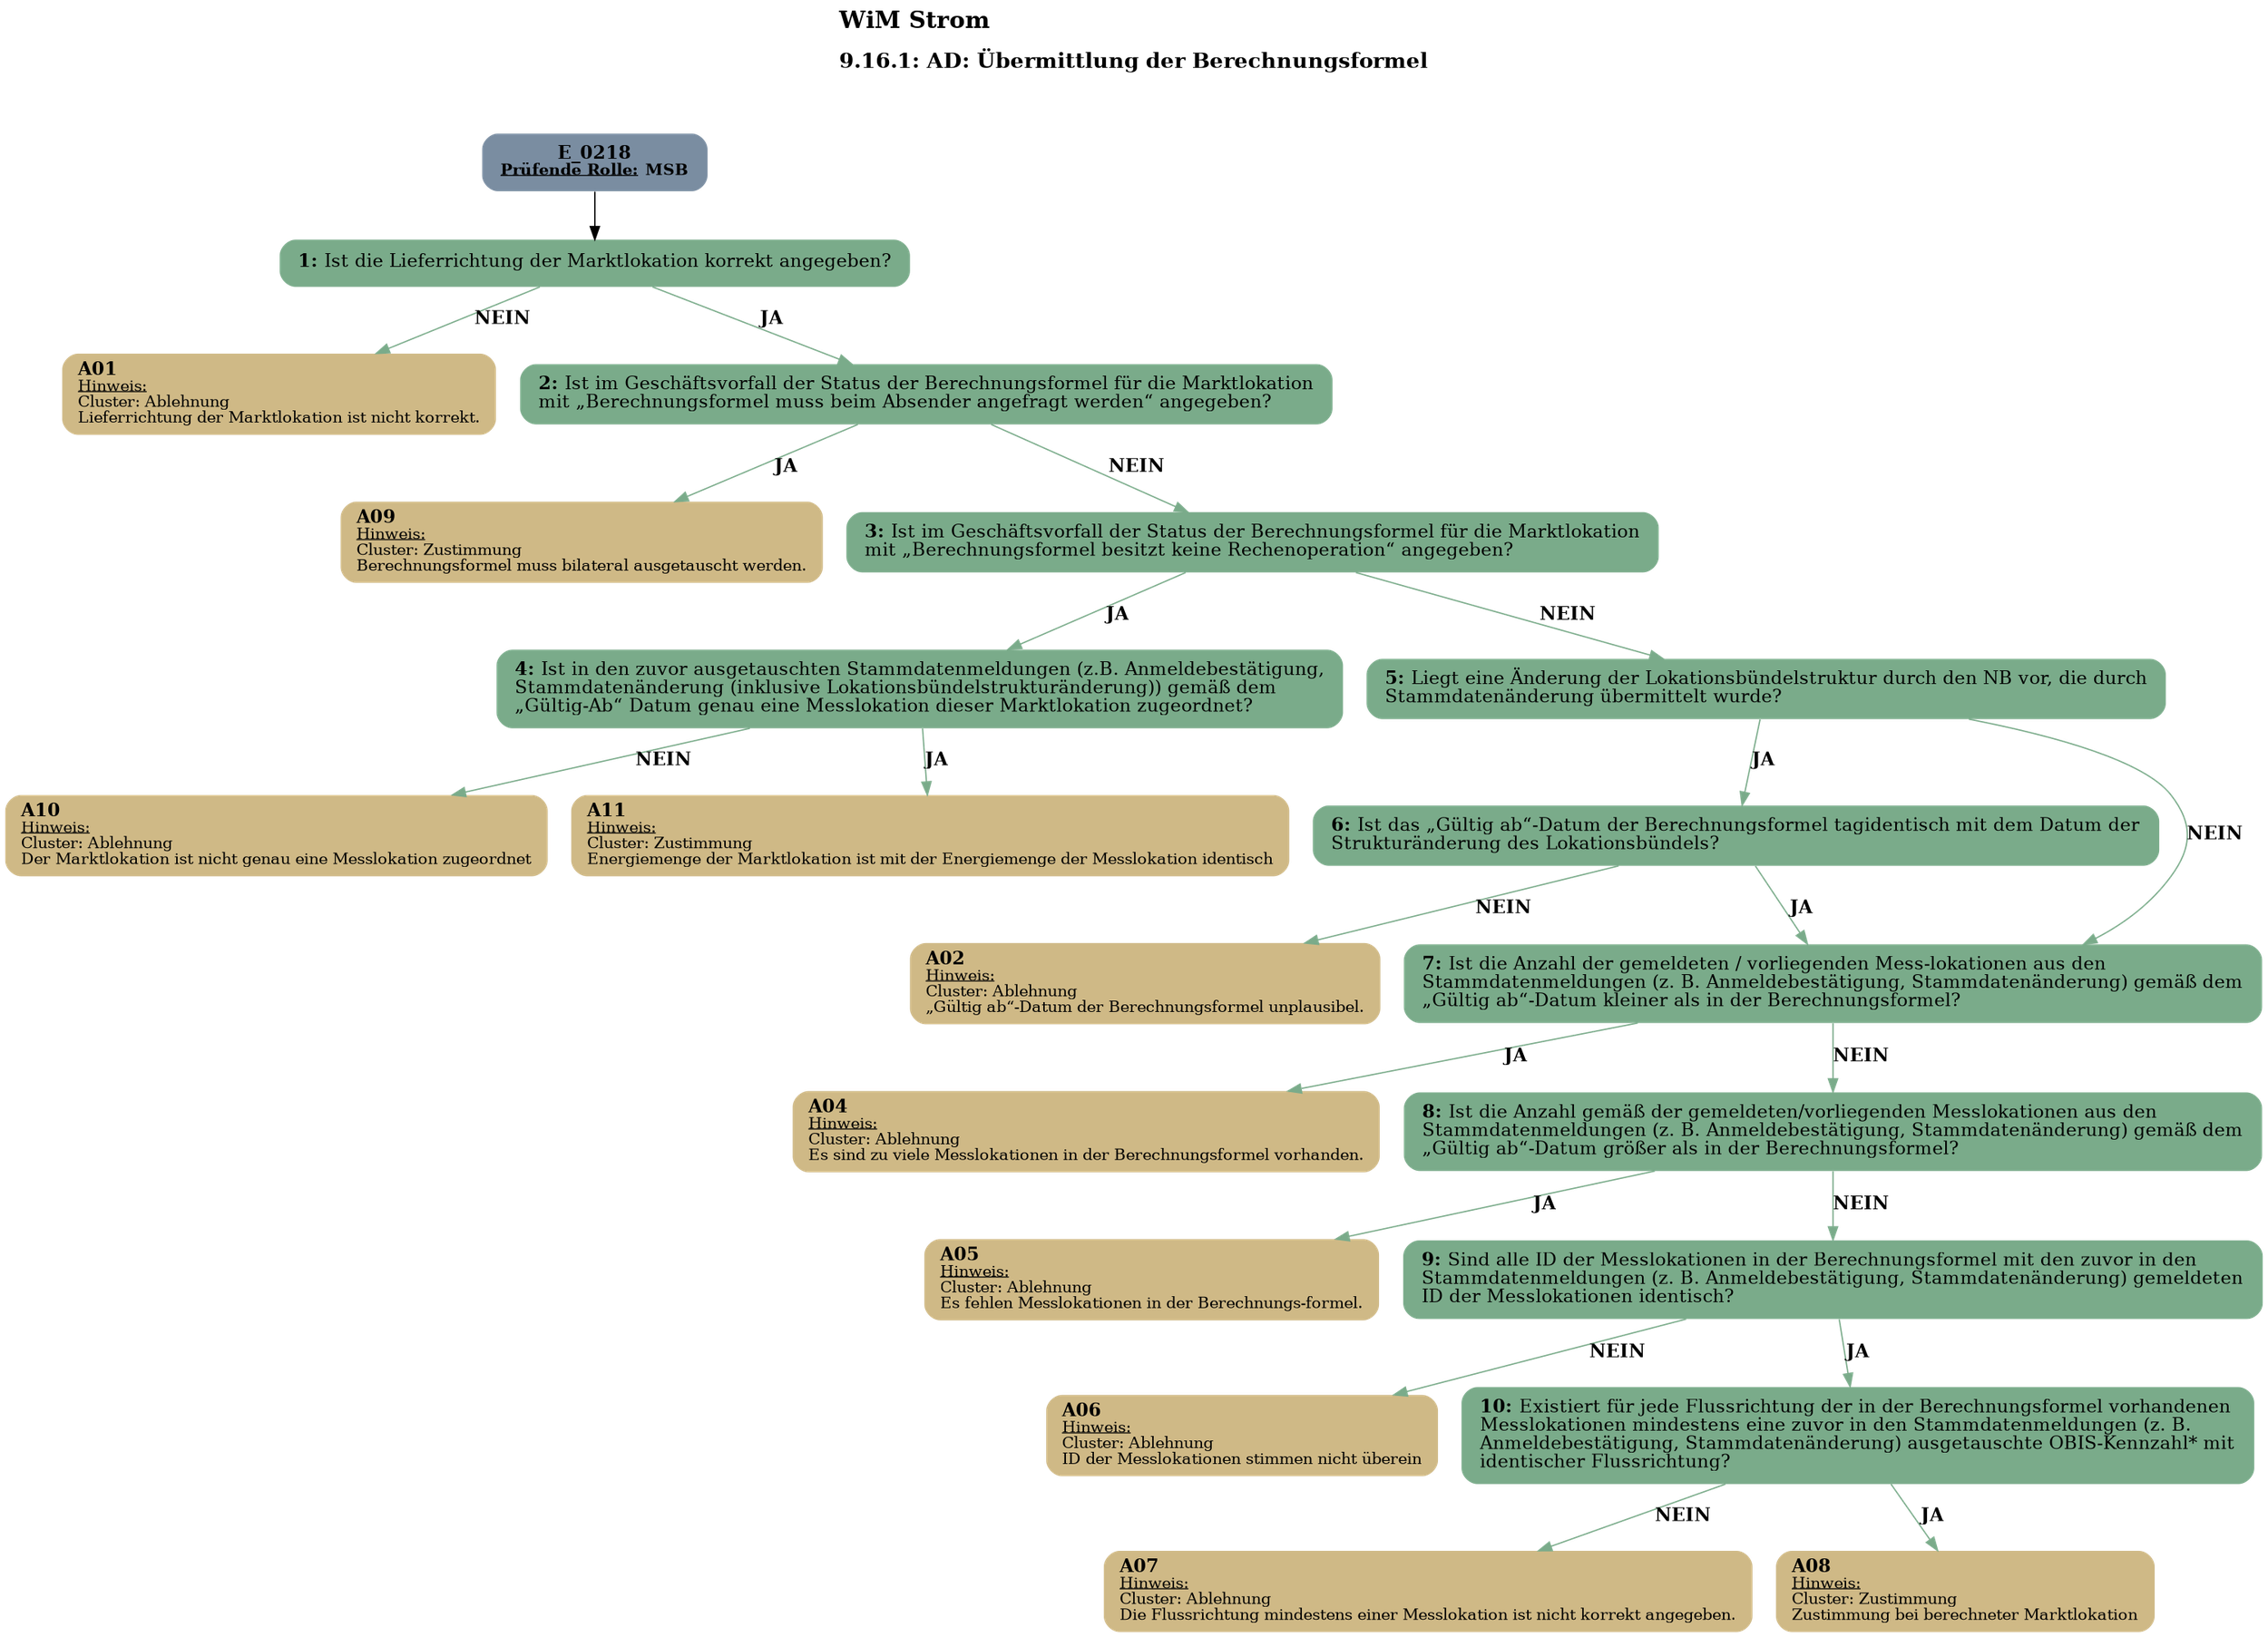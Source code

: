 digraph D {
    labelloc="t";
    label=<<B><FONT POINT-SIZE="18">WiM Strom</FONT></B><BR align="left"/><BR/><B><FONT POINT-SIZE="16">9.16.1: AD: Übermittlung der Berechnungsformel</FONT></B><BR align="left"/><BR/><BR/><BR/>>;
    ratio="compress";
    concentrate=true;
    pack=true;
    rankdir=TB;
    packmode="array";
    size="20,20";
    "Start" [margin="0.2,0.12", shape=box, style="filled,rounded", penwidth=0.0, fillcolor="#7a8da1", label=<<B>E_0218</B><BR align="center"/><FONT point-size="12"><B><U>Prüfende Rolle:</U> MSB</B></FONT><BR align="center"/>>];
    "1" [margin="0.2,0.12", shape=box, style="filled,rounded", penwidth=0.0, fillcolor="#7aab8a", label=<<B>1: </B>Ist die Lieferrichtung der Marktlokation korrekt angegeben?<BR align="left"/>>];
    "A01" [margin="0.17,0.08", shape=box, style="filled,rounded", penwidth=0.0, fillcolor="#cfb986", label=<<B>A01</B><BR align="left"/><FONT point-size="12"><U>Hinweis:</U><BR align="left"/>Cluster: Ablehnung<BR align="left"/>Lieferrichtung der Marktlokation ist nicht korrekt.<BR align="left"/></FONT>>];
    "2" [margin="0.2,0.12", shape=box, style="filled,rounded", penwidth=0.0, fillcolor="#7aab8a", label=<<B>2: </B>Ist im Geschäftsvorfall der Status der Berechnungsformel für die Marktlokation<BR align="left"/>mit „Berechnungsformel muss beim Absender angefragt werden“ angegeben?<BR align="left"/>>];
    "A09" [margin="0.17,0.08", shape=box, style="filled,rounded", penwidth=0.0, fillcolor="#cfb986", label=<<B>A09</B><BR align="left"/><FONT point-size="12"><U>Hinweis:</U><BR align="left"/>Cluster: Zustimmung<BR align="left"/>Berechnungsformel muss bilateral ausgetauscht werden.<BR align="left"/></FONT>>];
    "3" [margin="0.2,0.12", shape=box, style="filled,rounded", penwidth=0.0, fillcolor="#7aab8a", label=<<B>3: </B>Ist im Geschäftsvorfall der Status der Berechnungsformel für die Marktlokation<BR align="left"/>mit „Berechnungsformel besitzt keine Rechenoperation“ angegeben?<BR align="left"/>>];
    "4" [margin="0.2,0.12", shape=box, style="filled,rounded", penwidth=0.0, fillcolor="#7aab8a", label=<<B>4: </B>Ist in den zuvor ausgetauschten Stammdatenmeldungen (z.B. Anmeldebestätigung,<BR align="left"/>Stammdatenänderung (inklusive Lokationsbündelstrukturänderung)) gemäß dem<BR align="left"/>„Gültig-Ab“ Datum genau eine Messlokation dieser Marktlokation zugeordnet?<BR align="left"/>>];
    "A10" [margin="0.17,0.08", shape=box, style="filled,rounded", penwidth=0.0, fillcolor="#cfb986", label=<<B>A10</B><BR align="left"/><FONT point-size="12"><U>Hinweis:</U><BR align="left"/>Cluster: Ablehnung<BR align="left"/>Der Marktlokation ist nicht genau eine Messlokation zugeordnet<BR align="left"/></FONT>>];
    "A11" [margin="0.17,0.08", shape=box, style="filled,rounded", penwidth=0.0, fillcolor="#cfb986", label=<<B>A11</B><BR align="left"/><FONT point-size="12"><U>Hinweis:</U><BR align="left"/>Cluster: Zustimmung<BR align="left"/>Energiemenge der Marktlokation ist mit der Energiemenge der Messlokation identisch<BR align="left"/></FONT>>];
    "5" [margin="0.2,0.12", shape=box, style="filled,rounded", penwidth=0.0, fillcolor="#7aab8a", label=<<B>5: </B>Liegt eine Änderung der Lokationsbündelstruktur durch den NB vor, die durch<BR align="left"/>Stammdatenänderung übermittelt wurde?<BR align="left"/>>];
    "6" [margin="0.2,0.12", shape=box, style="filled,rounded", penwidth=0.0, fillcolor="#7aab8a", label=<<B>6: </B>Ist das „Gültig ab“-Datum der Berechnungsformel tagidentisch mit dem Datum der<BR align="left"/>Strukturänderung des Lokationsbündels?<BR align="left"/>>];
    "A02" [margin="0.17,0.08", shape=box, style="filled,rounded", penwidth=0.0, fillcolor="#cfb986", label=<<B>A02</B><BR align="left"/><FONT point-size="12"><U>Hinweis:</U><BR align="left"/>Cluster: Ablehnung<BR align="left"/>„Gültig ab“-Datum der Berechnungsformel unplausibel.<BR align="left"/></FONT>>];
    "7" [margin="0.2,0.12", shape=box, style="filled,rounded", penwidth=0.0, fillcolor="#7aab8a", label=<<B>7: </B>Ist die Anzahl der gemeldeten / vorliegenden Mess-lokationen aus den<BR align="left"/>Stammdatenmeldungen (z. B. Anmeldebestätigung, Stammdatenänderung) gemäß dem<BR align="left"/>„Gültig ab“-Datum kleiner als in der Berechnungsformel?<BR align="left"/>>];
    "A04" [margin="0.17,0.08", shape=box, style="filled,rounded", penwidth=0.0, fillcolor="#cfb986", label=<<B>A04</B><BR align="left"/><FONT point-size="12"><U>Hinweis:</U><BR align="left"/>Cluster: Ablehnung<BR align="left"/>Es sind zu viele Messlokationen in der Berechnungsformel vorhanden.<BR align="left"/></FONT>>];
    "8" [margin="0.2,0.12", shape=box, style="filled,rounded", penwidth=0.0, fillcolor="#7aab8a", label=<<B>8: </B>Ist die Anzahl gemäß der gemeldeten/vorliegenden Messlokationen aus den<BR align="left"/>Stammdatenmeldungen (z. B. Anmeldebestätigung, Stammdatenänderung) gemäß dem<BR align="left"/>„Gültig ab“-Datum größer als in der Berechnungsformel?<BR align="left"/>>];
    "A05" [margin="0.17,0.08", shape=box, style="filled,rounded", penwidth=0.0, fillcolor="#cfb986", label=<<B>A05</B><BR align="left"/><FONT point-size="12"><U>Hinweis:</U><BR align="left"/>Cluster: Ablehnung<BR align="left"/>Es fehlen Messlokationen in der Berechnungs-formel.<BR align="left"/></FONT>>];
    "9" [margin="0.2,0.12", shape=box, style="filled,rounded", penwidth=0.0, fillcolor="#7aab8a", label=<<B>9: </B>Sind alle ID der Messlokationen in der Berechnungsformel mit den zuvor in den<BR align="left"/>Stammdatenmeldungen (z. B. Anmeldebestätigung, Stammdatenänderung) gemeldeten<BR align="left"/>ID der Messlokationen identisch?<BR align="left"/>>];
    "A06" [margin="0.17,0.08", shape=box, style="filled,rounded", penwidth=0.0, fillcolor="#cfb986", label=<<B>A06</B><BR align="left"/><FONT point-size="12"><U>Hinweis:</U><BR align="left"/>Cluster: Ablehnung<BR align="left"/>ID der Messlokationen stimmen nicht überein<BR align="left"/></FONT>>];
    "10" [margin="0.2,0.12", shape=box, style="filled,rounded", penwidth=0.0, fillcolor="#7aab8a", label=<<B>10: </B>Existiert für jede Flussrichtung der in der Berechnungsformel vorhandenen<BR align="left"/>Messlokationen mindestens eine zuvor in den Stammdatenmeldungen (z. B.<BR align="left"/>Anmeldebestätigung, Stammdatenänderung) ausgetauschte OBIS-Kennzahl* mit<BR align="left"/>identischer Flussrichtung?<BR align="left"/>>];
    "A07" [margin="0.17,0.08", shape=box, style="filled,rounded", penwidth=0.0, fillcolor="#cfb986", label=<<B>A07</B><BR align="left"/><FONT point-size="12"><U>Hinweis:</U><BR align="left"/>Cluster: Ablehnung<BR align="left"/>Die Flussrichtung mindestens einer Messlokation ist nicht korrekt angegeben.<BR align="left"/></FONT>>];
    "A08" [margin="0.17,0.08", shape=box, style="filled,rounded", penwidth=0.0, fillcolor="#cfb986", label=<<B>A08</B><BR align="left"/><FONT point-size="12"><U>Hinweis:</U><BR align="left"/>Cluster: Zustimmung<BR align="left"/>Zustimmung bei berechneter Marktlokation<BR align="left"/></FONT>>];

    "Start" -> "1";
    "1" -> "A01" [label=<<B>NEIN</B>>, color="#7aab8a"];
    "1" -> "2" [label=<<B>JA</B>>, color="#7aab8a"];
    "2" -> "A09" [label=<<B>JA</B>>, color="#7aab8a"];
    "2" -> "3" [label=<<B>NEIN</B>>, color="#7aab8a"];
    "3" -> "4" [label=<<B>JA</B>>, color="#7aab8a"];
    "3" -> "5" [label=<<B>NEIN</B>>, color="#7aab8a"];
    "4" -> "A10" [label=<<B>NEIN</B>>, color="#7aab8a"];
    "4" -> "A11" [label=<<B>JA</B>>, color="#7aab8a"];
    "5" -> "6" [label=<<B>JA</B>>, color="#7aab8a"];
    "5" -> "7" [label=<<B>NEIN</B>>, color="#7aab8a"];
    "6" -> "A02" [label=<<B>NEIN</B>>, color="#7aab8a"];
    "6" -> "7" [label=<<B>JA</B>>, color="#7aab8a"];
    "7" -> "A04" [label=<<B>JA</B>>, color="#7aab8a"];
    "7" -> "8" [label=<<B>NEIN</B>>, color="#7aab8a"];
    "8" -> "A05" [label=<<B>JA</B>>, color="#7aab8a"];
    "8" -> "9" [label=<<B>NEIN</B>>, color="#7aab8a"];
    "9" -> "A06" [label=<<B>NEIN</B>>, color="#7aab8a"];
    "9" -> "10" [label=<<B>JA</B>>, color="#7aab8a"];
    "10" -> "A07" [label=<<B>NEIN</B>>, color="#7aab8a"];
    "10" -> "A08" [label=<<B>JA</B>>, color="#7aab8a"];

    bgcolor="transparent";
}